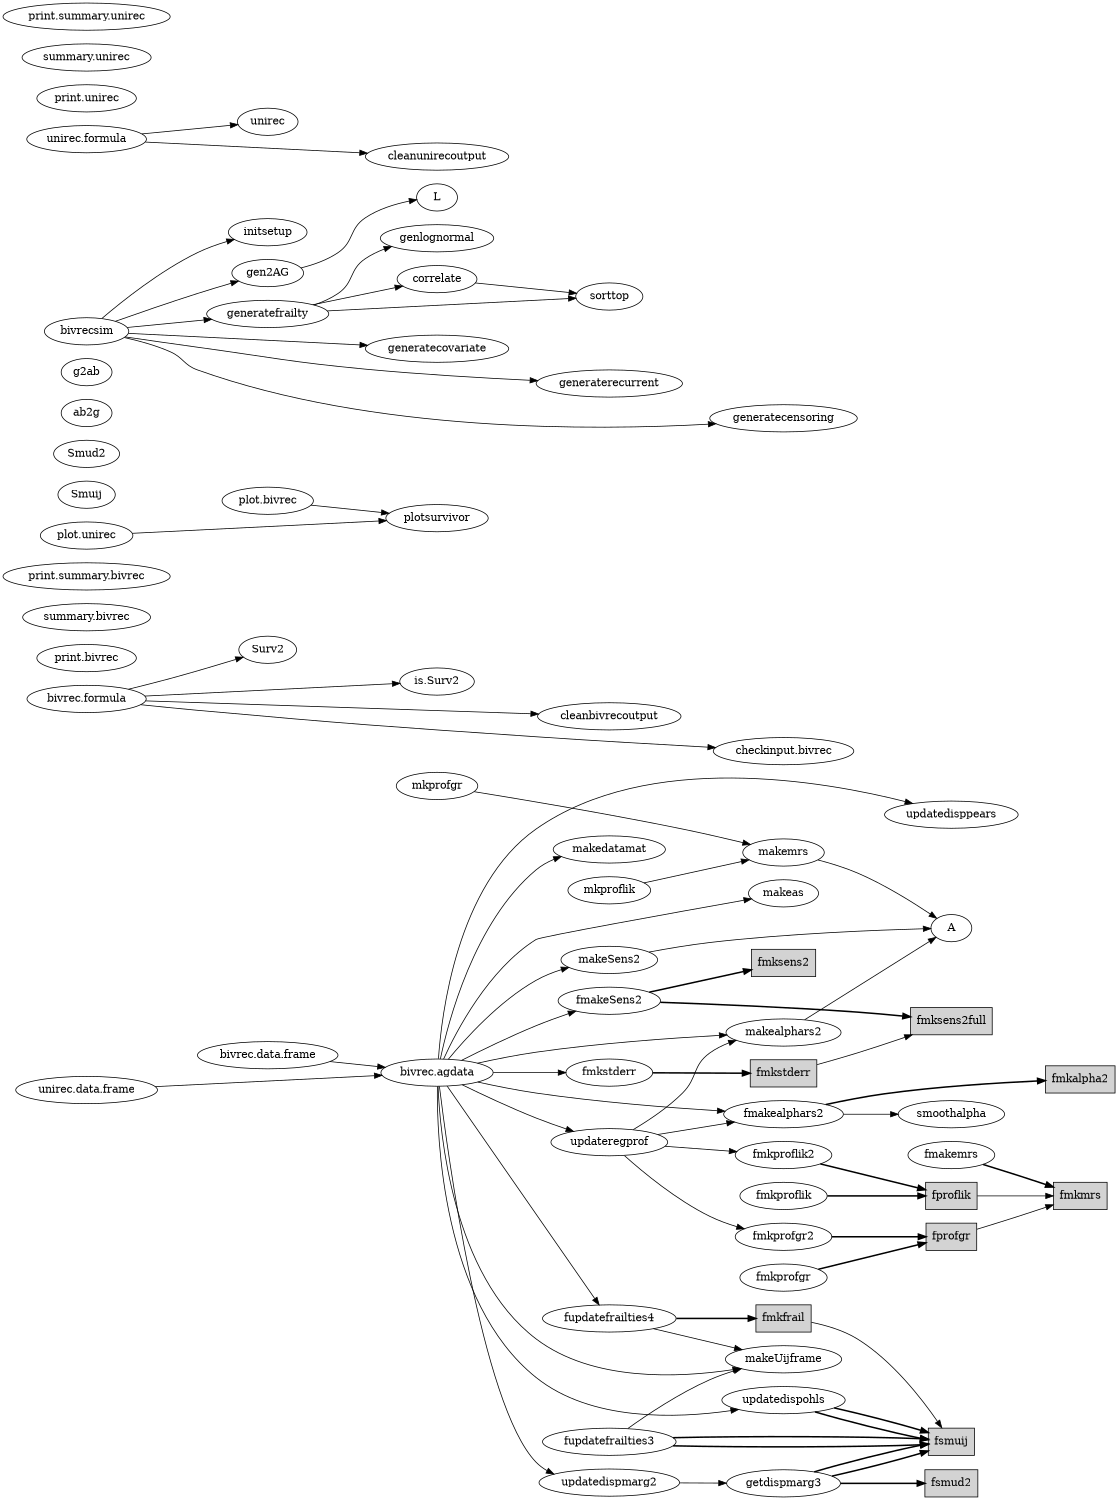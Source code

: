 digraph callgraph {
	graph [size="7.5,10", rankdir=LR];
	node [label="\N", shape=box, style=filled];
	graph [bb="0,0,1254,1973"];
	"Rbivrec.data.frame" [label="bivrec.data.frame", shape="", style="", pos="297,583", width="2.14", height="0.50"];
	"Rbivrec.agdata" [label="bivrec.agdata", shape="", style="", pos="489,560", width="1.69", height="0.50"];
	"Rbivrec.formula" [label="bivrec.formula", shape="", style="", pos="92,1053", width="1.86", height="0.50"];
	RSurv2 [label=Surv2, shape="", style="", pos="297,1120", width="0.92", height="0.50"];
	"Ris.Surv2" [label="is.Surv2", shape="", style="", pos="489,1078", width="1.17", height="0.50"];
	Rcleanbivrecoutput [label=cleanbivrecoutput, shape="", style="", pos="683,1032", width="2.17", height="0.50"];
	"Rcheckinput.bivrec" [label="checkinput.bivrec", shape="", style="", pos="878,986", width="2.17", height="0.50"];
	"Rprint.bivrec" [label="print.bivrec", shape="", style="", pos="92,1107", width="1.53", height="0.50"];
	"Rsummary.bivrec" [label="summary.bivrec", shape="", style="", pos="92,1161", width="2.00", height="0.50"];
	"Rprint.summary.bivrec" [label="print.summary.bivrec", shape="", style="", pos="92,1215", width="2.56", height="0.50"];
	"Rplot.bivrec" [label="plot.bivrec", shape="", style="", pos="297,1315", width="1.42", height="0.50"];
	Rplotsurvivor [label=plotsurvivor, shape="", style="", pos="489,1292", width="1.58", height="0.50"];
	RmakeUijframe [label=makeUijframe, shape="", style="", pos="878,182", width="1.83", height="0.50"];
	Rmakedatamat [label=makedatamat, shape="", style="", pos="683,856", width="1.69", height="0.50"];
	Rmakealphars2 [label=makealphars2, shape="", style="", pos="878,614", width="1.75", height="0.50"];
	RA [label=A, shape="", style="", pos="1067,752", width="0.75", height="0.50"];
	Rfmakealphars2 [label=fmakealphars2, shape="", style="", pos="878,506", width="1.86", height="0.50"];
	Rsmoothalpha [label=smoothalpha, shape="", style="", pos="1067,506", width="1.64", height="0.50"];
	fmkalpha2 [pos="1215,552", width="1.06", height="0.50"];
	Rmakeas [label=makeas, shape="", style="", pos="878,798", width="1.08", height="0.50"];
	Rfupdatefrailties3 [label=fupdatefrailties3, shape="", style="", pos="683,73", width="2.03", height="0.50"];
	fsmuij [pos="1067,73", width="0.75", height="0.50"];
	Rfupdatefrailties4 [label=fupdatefrailties4, shape="", style="", pos="683,236", width="2.06", height="0.50"];
	fmkfrail [pos="878,236", width="0.86", height="0.50"];
	Rupdatedisppears [label=updatedisppears, shape="", style="", pos="1067,902", width="2.00", height="0.50"];
	Rupdatedispohls [label=updatedispohls, shape="", style="", pos="878,128", width="1.89", height="0.50"];
	Rupdatedispmarg2 [label=updatedispmarg2, shape="", style="", pos="683,18", width="2.11", height="0.50"];
	Rgetdispmarg3 [label=getdispmarg3, shape="", style="", pos="878,18", width="1.72", height="0.50"];
	fsmud2 [pos="1067,18", width="0.81", height="0.50"];
	RSmuij [label=Smuij, shape="", style="", pos="92,1323", width="0.92", height="0.50"];
	RSmud2 [label=Smud2, shape="", style="", pos="92,1377", width="1.03", height="0.50"];
	Rab2g [label=ab2g, shape="", style="", pos="92,1431", width="0.81", height="0.50"];
	Rg2ab [label=g2ab, shape="", style="", pos="92,1485", width="0.81", height="0.50"];
	Rmakemrs [label=makemrs, shape="", style="", pos="878,852", width="1.28", height="0.50"];
	Rfmakemrs [label=fmakemrs, shape="", style="", pos="1067,452", width="1.36", height="0.50"];
	fmkmrs [pos="1215,398", width="0.83", height="0.50"];
	Rmkproflik [label=mkproflik, shape="", style="", pos="683,802", width="1.36", height="0.50"];
	Rfmkproflik [label=fmkproflik, shape="", style="", pos="878,398", width="1.47", height="0.50"];
	fproflik [pos="1067,398", width="0.83", height="0.50"];
	Rfmkproflik2 [label=fmkproflik2, shape="", style="", pos="878,452", width="1.58", height="0.50"];
	Rmkprofgr [label=mkprofgr, shape="", style="", pos="489,940", width="1.31", height="0.50"];
	Rfmkprofgr [label=fmkprofgr, shape="", style="", pos="878,290", width="1.39", height="0.50"];
	fprofgr [pos="1067,344", width="0.81", height="0.50"];
	Rfmkprofgr2 [label=fmkprofgr2, shape="", style="", pos="878,344", width="1.53", height="0.50"];
	Rupdateregprof [label=updateregprof, shape="", style="", pos="683,468", width="1.81", height="0.50"];
	RmakeSens2 [label=makeSens2, shape="", style="", pos="683,710", width="1.50", height="0.50"];
	RfmakeSens2 [label=fmakeSens2, shape="", style="", pos="683,656", width="1.58", height="0.50"];
	fmksens2full [pos="1067,629", width="1.25", height="0.50"];
	fmksens2 [pos="878,706", width="0.97", height="0.50"];
	Rfmkstderr [label=fmkstderr, shape="", style="", pos="683,560", width="1.33", height="0.50"];
	fmkstderr [pos="878,560", width="1.00", height="0.50"];
	Rbivrecsim [label=bivrecsim, shape="", style="", pos="92,1539", width="1.36", height="0.50"];
	Rinitsetup [label=initsetup, shape="", style="", pos="297,1670", width="1.19", height="0.50"];
	Rgen2AG [label=gen2AG, shape="", style="", pos="297,1616", width="1.19", height="0.50"];
	Rgeneratefrailty [label=generatefrailty, shape="", style="", pos="297,1562", width="1.83", height="0.50"];
	Rgeneratecovariate [label=generatecovariate, shape="", style="", pos="489,1516", width="2.14", height="0.50"];
	Rgeneraterecurrent [label=generaterecurrent, shape="", style="", pos="683,1470", width="2.14", height="0.50"];
	Rgeneratecensoring [label=generatecensoring, shape="", style="", pos="878,1424", width="2.22", height="0.50"];
	RL [label=L, shape="", style="", pos="489,1716", width="0.75", height="0.50"];
	Rgenlognormal [label=genlognormal, shape="", style="", pos="489,1662", width="1.75", height="0.50"];
	Rcorrelate [label=correlate, shape="", style="", pos="489,1608", width="1.22", height="0.50"];
	Rsorttop [label=sorttop, shape="", style="", pos="683,1585", width="1.03", height="0.50"];
	Runirec [label=unirec, shape="", style="", pos="297,1816", width="0.97", height="0.50"];
	"Runirec.data.frame" [label="unirec.data.frame", shape="", style="", pos="92,537", width="2.14", height="0.50"];
	"Runirec.formula" [label="unirec.formula", shape="", style="", pos="92,1793", width="1.86", height="0.50"];
	Rcleanunirecoutput [label=cleanunirecoutput, shape="", style="", pos="489,1770", width="2.17", height="0.50"];
	"Rprint.unirec" [label="print.unirec", shape="", style="", pos="92,1847", width="1.53", height="0.50"];
	"Rsummary.unirec" [label="summary.unirec", shape="", style="", pos="92,1901", width="2.00", height="0.50"];
	"Rprint.summary.unirec" [label="print.summary.unirec", shape="", style="", pos="92,1955", width="2.56", height="0.50"];
	"Rplot.unirec" [label="plot.unirec", shape="", style="", pos="92,1269", width="1.42", height="0.50"];
	"Rbivrec.data.frame" -> "Rbivrec.agdata" [minlen=1, pos="e,432,567 366,575 385,572 404,570 422,568"];
	"Rbivrec.formula" -> RSurv2 [minlen=1, pos="e,269,1110 139,1066 153,1070 169,1075 184,1080 209,1089 237,1099 259,1107"];
	"Rbivrec.formula" -> "Ris.Surv2" [minlen=2, pos="e,447,1075 158,1057 235,1062 365,1070 437,1074"];
	"Rbivrec.formula" -> Rcleanbivrecoutput [minlen=3, pos="e,605,1035 159,1051 266,1047 476,1039 595,1035"];
	"Rbivrec.formula" -> "Rcheckinput.bivrec" [minlen=4, pos="e,802,991 155,1047 252,1037 443,1019 604,1005 667,1000 738,996 792,992"];
	"Rplot.bivrec" -> Rplotsurvivor [minlen=1, pos="e,435,1298 346,1309 370,1306 399,1303 425,1299"];
	Rmakealphars2 -> RA [pos="e,1049,739 901,631 936,657 1003,706 1041,733"];
	Rfmakealphars2 -> Rsmoothalpha [minlen=1, pos="e,1008,506 945,506 962,506 981,506 998,506"];
	Rfmakealphars2 -> fmkalpha2 [minlen=2, style=bold, pos="e,1176,550 926,519 946,524 971,530 994,533 1053,542 1121,547 1166,550"];
	Rfupdatefrailties3 -> RmakeUijframe [pos="e,831,169 704,91 726,109 763,137 798,155 805,159 813,163 822,166"];
	Rfupdatefrailties3 -> fsmuij [style=bold, pos="e,1040,69 753,68 834,66 965,66 1030,69"];
	Rfupdatefrailties3 -> fsmuij [style=bold, pos="e,1040,77 753,78 834,80 965,80 1030,77"];
	Rfupdatefrailties4 -> RmakeUijframe [pos="e,831,195 732,222 759,215 793,205 821,198"];
	Rfupdatefrailties4 -> fmkfrail [style=bold, pos="e,846,236 757,236 784,236 813,236 836,236"];
	Rupdatedispohls -> fsmuij [style=bold, pos="e,1040,76 913,112 947,101 996,86 1030,78"];
	Rupdatedispohls -> fsmuij [style=bold, pos="e,1040,86 935,118 965,110 1003,99 1031,89"];
	Rupdatedispmarg2 -> Rgetdispmarg3 [pos="e,815,18 760,18 774,18 790,18 805,18"];
	Rgetdispmarg3 -> fsmuij [style=bold, pos="e,1040,60 931,27 962,35 1002,47 1030,57"];
	Rgetdispmarg3 -> fsmuij [style=bold, pos="e,1040,70 912,33 945,45 995,60 1030,68"];
	Rgetdispmarg3 -> fsmud2 [minlen=1, style=bold, pos="e,1037,18 941,18 970,18 1002,18 1027,18"];
	Rmakemrs -> RA [pos="e,1050,766 916,842 930,837 945,832 958,825 989,811 1021,788 1042,772"];
	Rfmakemrs -> fmkmrs [minlen=1, style=bold, pos="e,1184,409 1102,439 1124,431 1152,421 1175,413"];
	Rmkproflik -> Rmakemrs [minlen=1, pos="e,839,842 724,812 755,820 797,831 829,839"];
	Rfmkproflik -> fproflik [minlen=1, style=bold, pos="e,1036,398 931,398 961,398 998,398 1026,398"];
	Rfmkproflik2 -> fproflik [style=bold, pos="e,1036,407 921,440 952,431 995,419 1026,410"];
	Rmkprofgr -> Rmakemrs [minlen=2, pos="e,841,863 532,932 586,922 681,902 762,883 784,878 810,871 831,866"];
	Rfmkprofgr -> fprofgr [minlen=1, style=bold, pos="e,1038,336 918,301 950,310 996,323 1028,333"];
	Rfmkprofgr2 -> fprofgr [style=bold, pos="e,1038,344 934,344 964,344 1001,344 1028,344"];
	Rupdateregprof -> Rmakealphars2 [pos="e,828,603 707,485 724,497 746,515 762,533 782,555 776,570 798,587 804,592 811,596 818,599"];
	Rupdateregprof -> Rfmakealphars2 [pos="e,823,495 736,478 760,483 788,489 813,493"];
	Rupdateregprof -> Rfmkproflik2 [pos="e,822,457 746,463 767,461 790,460 812,458"];
	Rupdateregprof -> Rfmkprofgr2 [pos="e,835,355 700,450 721,429 759,393 798,371 806,366 816,363 826,359"];
	RmakeSens2 -> RA [pos="e,1040,751 727,721 749,725 775,730 798,733 880,745 978,749 1030,751"];
	RfmakeSens2 -> fmksens2full [style=bold, pos="e,1021,635 740,654 796,652 883,648 958,641 975,640 994,638 1011,636"];
	RfmakeSens2 -> fmksens2 [minlen=1, style=bold, pos="e,842,697 728,667 760,675 801,686 832,694"];
	Rfmkstderr -> fmkstderr [style=bold, pos="e,842,560 732,560 762,560 802,560 832,560"];
	"Rbivrec.agdata" -> RmakeUijframe [pos="e,824,171 492,542 504,477 549,253 604,209 663,163 753,163 814,170"];
	"Rbivrec.agdata" -> Rmakedatamat [minlen=1, pos="e,632,846 492,578 500,627 527,758 604,829 609,834 616,839 623,842"];
	"Rbivrec.agdata" -> Rmakealphars2 [pos="e,815,610 534,572 556,578 581,583 604,587 672,599 750,606 805,609"];
	"Rbivrec.agdata" -> Rfmakealphars2 [pos="e,812,510 535,548 556,543 581,537 604,533 671,522 747,515 802,511"];
	"Rbivrec.agdata" -> Rmakeas [minlen=2, pos="e,842,791 495,578 509,614 545,696 604,737 614,744 756,773 832,789"];
	"Rbivrec.agdata" -> Rfupdatefrailties4 [pos="e,672,254 500,542 531,488 628,326 667,263"];
	"Rbivrec.agdata" -> Rupdatedisppears [minlen=3, pos="e,1020,916 493,578 506,640 552,845 604,883 725,973 916,941 1010,918"];
	"Rbivrec.agdata" -> Rupdatedispohls [pos="e,819,119 492,542 502,471 545,215 604,163 661,116 749,112 809,118"];
	"Rbivrec.agdata" -> Rupdatedispmarg2 [pos="e,626,30 491,542 499,460 537,123 604,46 608,42 612,38 617,35"];
	"Rbivrec.agdata" -> Rupdateregprof [pos="e,646,483 519,544 542,532 575,514 604,500 615,495 626,491 636,487"];
	"Rbivrec.agdata" -> RmakeSens2 [pos="e,639,699 501,578 520,604 560,655 604,683 612,688 621,692 629,696"];
	"Rbivrec.agdata" -> RfmakeSens2 [pos="e,646,642 516,576 539,590 574,609 604,624 615,629 626,634 636,638"];
	"Rbivrec.agdata" -> Rfmkstderr [pos="e,634,560 551,560 574,560 601,560 624,560"];
	Rbivrecsim -> Rinitsetup [minlen=1, pos="e,261,1660 109,1556 133,1579 177,1618 220,1643 230,1648 241,1653 252,1656"];
	Rbivrecsim -> Rgen2AG [pos="e,264,1604 126,1552 151,1562 188,1577 220,1589 232,1593 243,1597 254,1601"];
	Rbivrecsim -> Rgeneratefrailty [pos="e,236,1555 139,1544 165,1547 197,1551 226,1554"];
	Rbivrecsim -> Rgeneratecovariate [minlen=2, pos="e,414,1520 141,1536 206,1532 324,1526 404,1521"];
	Rbivrecsim -> Rgeneraterecurrent [minlen=3, pos="e,607,1473 136,1531 161,1527 192,1521 220,1517 305,1503 326,1498 410,1489 473,1481 543,1477 597,1474"];
	Rbivrecsim -> Rgeneratecensoring [minlen=4, pos="e,801,1419 134,1530 150,1525 168,1519 184,1512 202,1503 202,1494 220,1488 415,1416 662,1414 791,1419"];
	Rgen2AG -> RL [minlen=1, pos="e,463,1711 335,1624 348,1628 363,1634 374,1643 396,1658 389,1673 410,1689 423,1698 439,1704 453,1708"];
	Rgeneratefrailty -> Rgenlognormal [minlen=1, pos="e,441,1650 347,1574 356,1578 366,1583 374,1589 396,1604 389,1619 410,1635 416,1639 424,1643 432,1646"];
	Rgeneratefrailty -> Rcorrelate [pos="e,451,1599 347,1574 376,1581 412,1590 441,1597"];
	Rgeneratefrailty -> Rsorttop [pos="e,646,1583 362,1566 439,1570 567,1578 636,1582"];
	Rcorrelate -> Rsorttop [pos="e,647,1589 532,1603 563,1599 605,1594 637,1590"];
	"Runirec.data.frame" -> "Rbivrec.agdata" [minlen=2, pos="e,428,556 167,541 239,546 347,551 418,555"];
	"Runirec.formula" -> Runirec [minlen=1, pos="e,262,1812 154,1800 185,1804 223,1808 252,1811"];
	"Runirec.formula" -> Rcleanunirecoutput [minlen=2, pos="e,413,1774 158,1789 225,1785 329,1780 403,1775"];
	"Rplot.unirec" -> Rplotsurvivor [minlen=2, pos="e,432,1289 143,1272 214,1276 343,1283 422,1288"];
	fmkfrail -> fsmuij [pos="e,1057,91 910,230 925,226 944,219 958,209 1000,180 1034,130 1052,100"];
	fproflik -> fmkmrs [pos="e,1184,398 1098,398 1120,398 1150,398 1174,398"];
	fprofgr -> fmkmrs [pos="e,1184,387 1096,355 1118,363 1149,374 1174,383"];
	fmkstderr -> fmksens2full [pos="e,1021,611 914,572 928,577 944,582 958,587 976,594 995,600 1011,607"];
}
